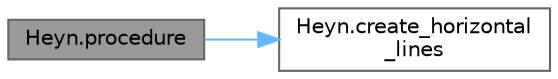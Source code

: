 digraph "Heyn.procedure"
{
 // LATEX_PDF_SIZE
  bgcolor="transparent";
  edge [fontname=Helvetica,fontsize=10,labelfontname=Helvetica,labelfontsize=10];
  node [fontname=Helvetica,fontsize=10,shape=box,height=0.2,width=0.4];
  rankdir="LR";
  Node1 [id="Node000001",label="Heyn.procedure",height=0.2,width=0.4,color="gray40", fillcolor="grey60", style="filled", fontcolor="black",tooltip=" "];
  Node1 -> Node2 [id="edge1_Node000001_Node000002",color="steelblue1",style="solid",tooltip=" "];
  Node2 [id="Node000002",label="Heyn.create_horizontal\l_lines",height=0.2,width=0.4,color="grey40", fillcolor="white", style="filled",URL="$namespace_heyn.html#a685657be80d2a4c30f9209dde3dc8477",tooltip=" "];
}
